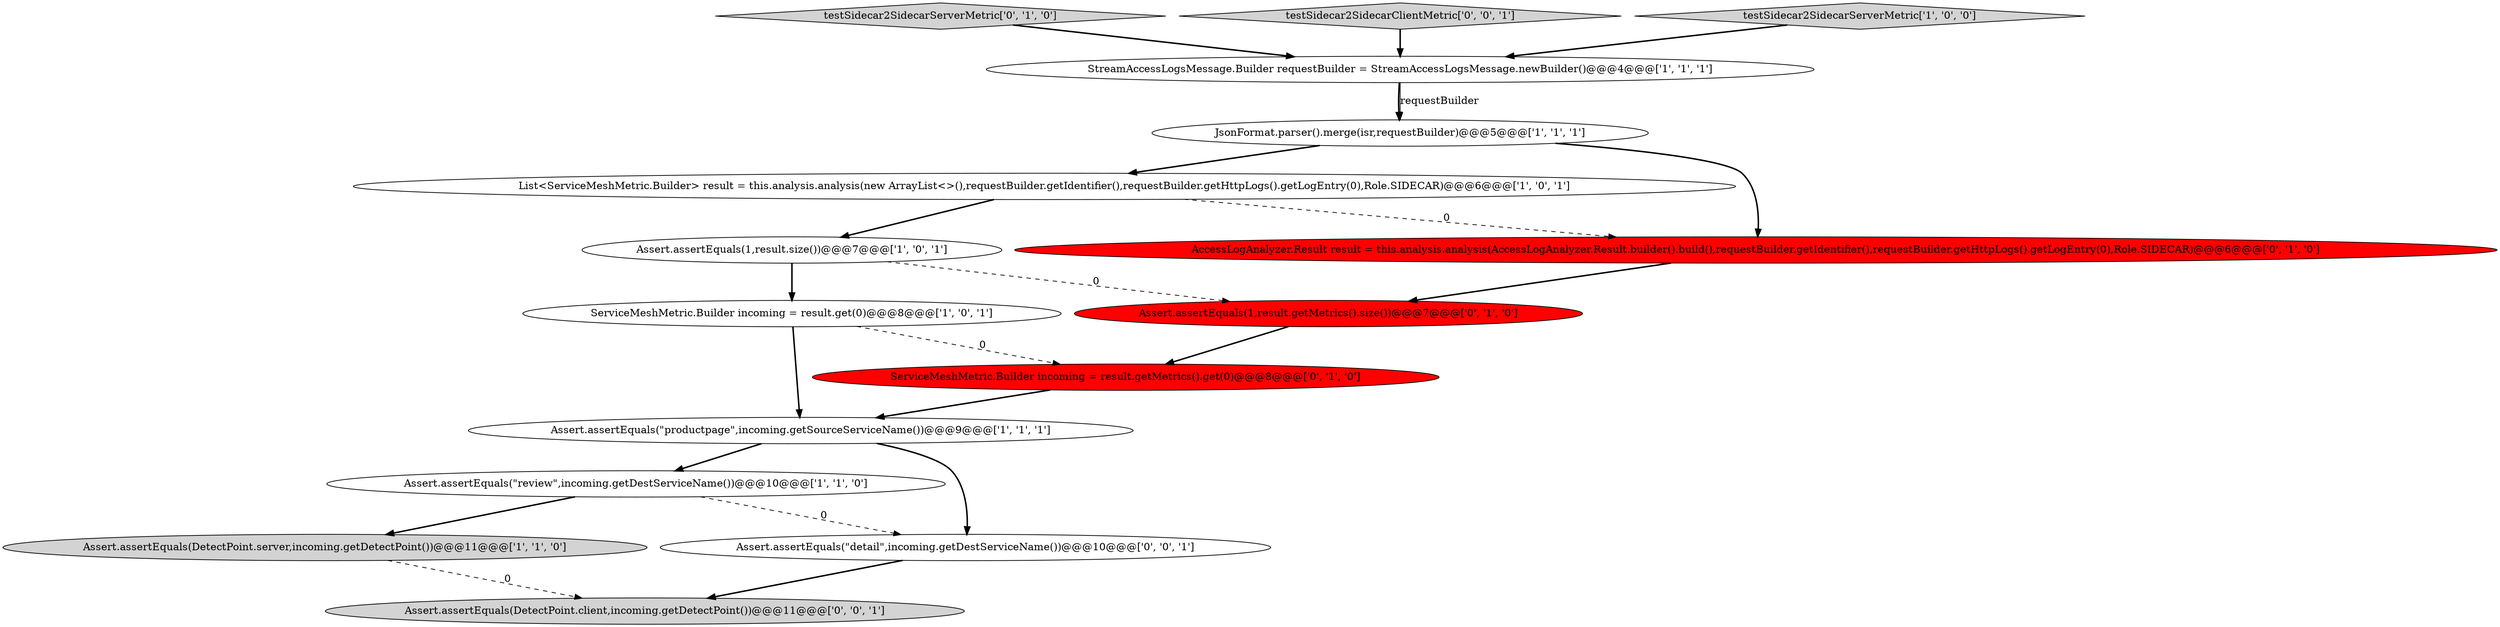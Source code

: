 digraph {
2 [style = filled, label = "StreamAccessLogsMessage.Builder requestBuilder = StreamAccessLogsMessage.newBuilder()@@@4@@@['1', '1', '1']", fillcolor = white, shape = ellipse image = "AAA0AAABBB1BBB"];
14 [style = filled, label = "Assert.assertEquals(DetectPoint.client,incoming.getDetectPoint())@@@11@@@['0', '0', '1']", fillcolor = lightgray, shape = ellipse image = "AAA0AAABBB3BBB"];
11 [style = filled, label = "testSidecar2SidecarServerMetric['0', '1', '0']", fillcolor = lightgray, shape = diamond image = "AAA0AAABBB2BBB"];
15 [style = filled, label = "testSidecar2SidecarClientMetric['0', '0', '1']", fillcolor = lightgray, shape = diamond image = "AAA0AAABBB3BBB"];
4 [style = filled, label = "List<ServiceMeshMetric.Builder> result = this.analysis.analysis(new ArrayList<>(),requestBuilder.getIdentifier(),requestBuilder.getHttpLogs().getLogEntry(0),Role.SIDECAR)@@@6@@@['1', '0', '1']", fillcolor = white, shape = ellipse image = "AAA0AAABBB1BBB"];
3 [style = filled, label = "Assert.assertEquals(\"review\",incoming.getDestServiceName())@@@10@@@['1', '1', '0']", fillcolor = white, shape = ellipse image = "AAA0AAABBB1BBB"];
0 [style = filled, label = "Assert.assertEquals(\"productpage\",incoming.getSourceServiceName())@@@9@@@['1', '1', '1']", fillcolor = white, shape = ellipse image = "AAA0AAABBB1BBB"];
9 [style = filled, label = "ServiceMeshMetric.Builder incoming = result.getMetrics().get(0)@@@8@@@['0', '1', '0']", fillcolor = red, shape = ellipse image = "AAA1AAABBB2BBB"];
13 [style = filled, label = "Assert.assertEquals(\"detail\",incoming.getDestServiceName())@@@10@@@['0', '0', '1']", fillcolor = white, shape = ellipse image = "AAA0AAABBB3BBB"];
12 [style = filled, label = "AccessLogAnalyzer.Result result = this.analysis.analysis(AccessLogAnalyzer.Result.builder().build(),requestBuilder.getIdentifier(),requestBuilder.getHttpLogs().getLogEntry(0),Role.SIDECAR)@@@6@@@['0', '1', '0']", fillcolor = red, shape = ellipse image = "AAA1AAABBB2BBB"];
7 [style = filled, label = "Assert.assertEquals(1,result.size())@@@7@@@['1', '0', '1']", fillcolor = white, shape = ellipse image = "AAA0AAABBB1BBB"];
8 [style = filled, label = "ServiceMeshMetric.Builder incoming = result.get(0)@@@8@@@['1', '0', '1']", fillcolor = white, shape = ellipse image = "AAA0AAABBB1BBB"];
1 [style = filled, label = "JsonFormat.parser().merge(isr,requestBuilder)@@@5@@@['1', '1', '1']", fillcolor = white, shape = ellipse image = "AAA0AAABBB1BBB"];
10 [style = filled, label = "Assert.assertEquals(1,result.getMetrics().size())@@@7@@@['0', '1', '0']", fillcolor = red, shape = ellipse image = "AAA1AAABBB2BBB"];
5 [style = filled, label = "testSidecar2SidecarServerMetric['1', '0', '0']", fillcolor = lightgray, shape = diamond image = "AAA0AAABBB1BBB"];
6 [style = filled, label = "Assert.assertEquals(DetectPoint.server,incoming.getDetectPoint())@@@11@@@['1', '1', '0']", fillcolor = lightgray, shape = ellipse image = "AAA0AAABBB1BBB"];
0->3 [style = bold, label=""];
1->4 [style = bold, label=""];
15->2 [style = bold, label=""];
9->0 [style = bold, label=""];
0->13 [style = bold, label=""];
2->1 [style = bold, label=""];
3->6 [style = bold, label=""];
6->14 [style = dashed, label="0"];
7->8 [style = bold, label=""];
3->13 [style = dashed, label="0"];
11->2 [style = bold, label=""];
4->7 [style = bold, label=""];
4->12 [style = dashed, label="0"];
8->0 [style = bold, label=""];
8->9 [style = dashed, label="0"];
5->2 [style = bold, label=""];
12->10 [style = bold, label=""];
1->12 [style = bold, label=""];
7->10 [style = dashed, label="0"];
10->9 [style = bold, label=""];
13->14 [style = bold, label=""];
2->1 [style = solid, label="requestBuilder"];
}
